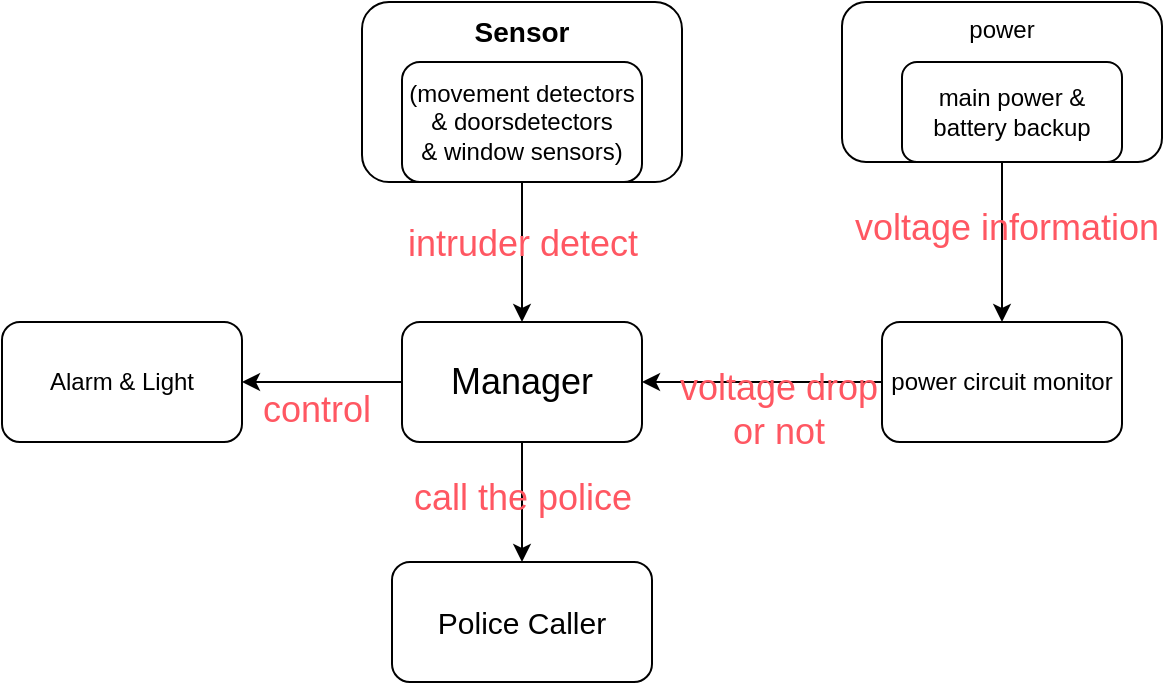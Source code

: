 <mxfile version="20.6.0" type="github" pages="2">
  <diagram id="E_PZDa71RXzEWNVLraTa" name="第 1 页">
    <mxGraphModel dx="782" dy="474" grid="1" gridSize="10" guides="1" tooltips="1" connect="1" arrows="1" fold="1" page="1" pageScale="1" pageWidth="827" pageHeight="1169" math="0" shadow="0">
      <root>
        <mxCell id="0" />
        <mxCell id="1" parent="0" />
        <mxCell id="_M1eNCLDucHc3AhpYlNb-1" value="&lt;b&gt;&lt;font style=&quot;font-size: 14px;&quot;&gt;Sensor&lt;/font&gt;&lt;/b&gt;" style="rounded=1;whiteSpace=wrap;html=1;horizontal=1;verticalAlign=top;movable=0;resizable=0;rotatable=0;deletable=0;editable=0;connectable=0;" parent="1" vertex="1">
          <mxGeometry x="240" y="40" width="160" height="90" as="geometry" />
        </mxCell>
        <mxCell id="_M1eNCLDucHc3AhpYlNb-9" value="&lt;font style=&quot;font-size: 18px;&quot;&gt;Manager&lt;/font&gt;" style="rounded=1;whiteSpace=wrap;html=1;" parent="1" vertex="1">
          <mxGeometry x="260" y="200" width="120" height="60" as="geometry" />
        </mxCell>
        <mxCell id="_M1eNCLDucHc3AhpYlNb-12" value="power" style="rounded=1;whiteSpace=wrap;html=1;verticalAlign=top;movable=1;resizable=1;rotatable=1;deletable=1;editable=1;connectable=1;" parent="1" vertex="1">
          <mxGeometry x="480" y="40" width="160" height="80" as="geometry" />
        </mxCell>
        <mxCell id="_M1eNCLDucHc3AhpYlNb-14" value="main power &amp;amp; battery backup" style="rounded=1;whiteSpace=wrap;html=1;movable=1;resizable=1;rotatable=1;deletable=1;editable=1;connectable=1;" parent="1" vertex="1">
          <mxGeometry x="510" y="70" width="110" height="50" as="geometry" />
        </mxCell>
        <mxCell id="_M1eNCLDucHc3AhpYlNb-15" value="power circuit monitor" style="rounded=1;whiteSpace=wrap;html=1;" parent="1" vertex="1">
          <mxGeometry x="500" y="200" width="120" height="60" as="geometry" />
        </mxCell>
        <mxCell id="_M1eNCLDucHc3AhpYlNb-16" value="Alarm &amp;amp; Light" style="rounded=1;whiteSpace=wrap;html=1;" parent="1" vertex="1">
          <mxGeometry x="60" y="200" width="120" height="60" as="geometry" />
        </mxCell>
        <mxCell id="_M1eNCLDucHc3AhpYlNb-19" value="&lt;div&gt;(movement detectors &amp;amp; doorsdetectors&lt;/div&gt;&lt;div&gt;&amp;amp; window sensors)&lt;/div&gt;" style="rounded=1;whiteSpace=wrap;html=1;movable=0;resizable=0;rotatable=0;deletable=0;editable=0;connectable=0;" parent="1" vertex="1">
          <mxGeometry x="260" y="70" width="120" height="60" as="geometry" />
        </mxCell>
        <mxCell id="_M1eNCLDucHc3AhpYlNb-22" value="" style="endArrow=classic;html=1;rounded=0;fontSize=18;entryX=0.5;entryY=0;entryDx=0;entryDy=0;" parent="1" target="_M1eNCLDucHc3AhpYlNb-9" edge="1">
          <mxGeometry width="50" height="50" relative="1" as="geometry">
            <mxPoint x="320" y="130" as="sourcePoint" />
            <mxPoint x="400" y="210" as="targetPoint" />
          </mxGeometry>
        </mxCell>
        <mxCell id="_M1eNCLDucHc3AhpYlNb-23" value="&lt;span style=&quot;color: rgb(255, 87, 98);&quot;&gt;intruder&amp;nbsp;&lt;/span&gt;&lt;font color=&quot;#ff5762&quot;&gt;detect&lt;/font&gt;" style="edgeLabel;html=1;align=center;verticalAlign=middle;resizable=0;points=[];fontSize=18;labelBackgroundColor=none;" parent="_M1eNCLDucHc3AhpYlNb-22" vertex="1" connectable="0">
          <mxGeometry x="-0.56" y="-1" relative="1" as="geometry">
            <mxPoint x="1" y="15" as="offset" />
          </mxGeometry>
        </mxCell>
        <mxCell id="_M1eNCLDucHc3AhpYlNb-24" value="" style="endArrow=classic;html=1;rounded=0;fontSize=18;entryX=1;entryY=0.5;entryDx=0;entryDy=0;exitX=0;exitY=0.5;exitDx=0;exitDy=0;fillColor=none;" parent="1" source="_M1eNCLDucHc3AhpYlNb-15" target="_M1eNCLDucHc3AhpYlNb-9" edge="1">
          <mxGeometry width="50" height="50" relative="1" as="geometry">
            <mxPoint x="430" y="290" as="sourcePoint" />
            <mxPoint x="440" y="170" as="targetPoint" />
          </mxGeometry>
        </mxCell>
        <mxCell id="_M1eNCLDucHc3AhpYlNb-25" value="&lt;font color=&quot;#ff5762&quot;&gt;voltage drop&lt;br&gt;or not&lt;br&gt;&lt;/font&gt;" style="edgeLabel;html=1;align=center;verticalAlign=middle;resizable=0;points=[];fontSize=18;labelBackgroundColor=none;" parent="_M1eNCLDucHc3AhpYlNb-24" vertex="1" connectable="0">
          <mxGeometry x="-0.56" y="-1" relative="1" as="geometry">
            <mxPoint x="-26" y="15" as="offset" />
          </mxGeometry>
        </mxCell>
        <mxCell id="_M1eNCLDucHc3AhpYlNb-26" value="" style="endArrow=classic;html=1;rounded=0;fontSize=18;entryX=0.5;entryY=0;entryDx=0;entryDy=0;" parent="1" target="_M1eNCLDucHc3AhpYlNb-15" edge="1">
          <mxGeometry width="50" height="50" relative="1" as="geometry">
            <mxPoint x="560" y="120" as="sourcePoint" />
            <mxPoint x="390" y="240" as="targetPoint" />
          </mxGeometry>
        </mxCell>
        <mxCell id="_M1eNCLDucHc3AhpYlNb-27" value="&lt;font color=&quot;#ff5762&quot;&gt;voltage information&lt;/font&gt;" style="edgeLabel;html=1;align=center;verticalAlign=middle;resizable=0;points=[];fontSize=18;labelBackgroundColor=none;" parent="_M1eNCLDucHc3AhpYlNb-26" vertex="1" connectable="0">
          <mxGeometry x="-0.56" y="-1" relative="1" as="geometry">
            <mxPoint x="3" y="15" as="offset" />
          </mxGeometry>
        </mxCell>
        <mxCell id="qmXR1nJ0dRQS9-cGGJr2-3" value="&lt;font style=&quot;font-size: 15px;&quot;&gt;Police Caller&lt;/font&gt;" style="rounded=1;whiteSpace=wrap;html=1;verticalAlign=middle;" parent="1" vertex="1">
          <mxGeometry x="255" y="320" width="130" height="60" as="geometry" />
        </mxCell>
        <mxCell id="qmXR1nJ0dRQS9-cGGJr2-1" value="" style="endArrow=classic;html=1;rounded=0;fontSize=18;entryX=1;entryY=0.5;entryDx=0;entryDy=0;exitX=0;exitY=0.5;exitDx=0;exitDy=0;" parent="1" source="_M1eNCLDucHc3AhpYlNb-9" target="_M1eNCLDucHc3AhpYlNb-16" edge="1">
          <mxGeometry width="50" height="50" relative="1" as="geometry">
            <mxPoint x="510" y="240" as="sourcePoint" />
            <mxPoint x="390" y="240" as="targetPoint" />
          </mxGeometry>
        </mxCell>
        <mxCell id="qmXR1nJ0dRQS9-cGGJr2-2" value="&lt;font color=&quot;#ff5762&quot;&gt;control&lt;/font&gt;" style="edgeLabel;html=1;align=center;verticalAlign=middle;resizable=0;points=[];fontSize=18;labelBackgroundColor=none;" parent="qmXR1nJ0dRQS9-cGGJr2-1" vertex="1" connectable="0">
          <mxGeometry x="-0.56" y="-1" relative="1" as="geometry">
            <mxPoint x="-26" y="15" as="offset" />
          </mxGeometry>
        </mxCell>
        <mxCell id="qmXR1nJ0dRQS9-cGGJr2-4" value="" style="endArrow=classic;html=1;rounded=0;fontSize=18;entryX=0.5;entryY=0;entryDx=0;entryDy=0;exitX=0.5;exitY=1;exitDx=0;exitDy=0;" parent="1" source="_M1eNCLDucHc3AhpYlNb-9" target="qmXR1nJ0dRQS9-cGGJr2-3" edge="1">
          <mxGeometry width="50" height="50" relative="1" as="geometry">
            <mxPoint x="330" y="140" as="sourcePoint" />
            <mxPoint x="330" y="210" as="targetPoint" />
          </mxGeometry>
        </mxCell>
        <mxCell id="qmXR1nJ0dRQS9-cGGJr2-5" value="&lt;font color=&quot;#ff5762&quot;&gt;call the police&lt;/font&gt;" style="edgeLabel;html=1;align=center;verticalAlign=middle;resizable=0;points=[];fontSize=18;labelBackgroundColor=none;" parent="qmXR1nJ0dRQS9-cGGJr2-4" vertex="1" connectable="0">
          <mxGeometry x="-0.56" y="-1" relative="1" as="geometry">
            <mxPoint x="1" y="15" as="offset" />
          </mxGeometry>
        </mxCell>
      </root>
    </mxGraphModel>
  </diagram>
  <diagram name="第 1 页 的副本" id="st3JCzRL4VlpwhLAfI-o">
    <mxGraphModel dx="782" dy="579" grid="1" gridSize="10" guides="1" tooltips="1" connect="1" arrows="1" fold="1" page="1" pageScale="1" pageWidth="827" pageHeight="1169" math="0" shadow="0">
      <root>
        <mxCell id="eJwGy8HMhK4u4onspVvN-0" />
        <mxCell id="eJwGy8HMhK4u4onspVvN-1" parent="eJwGy8HMhK4u4onspVvN-0" />
        <mxCell id="DWkgq_F1vouFODYd1Q4S-8" value="Alarm sub-system" style="rounded=0;whiteSpace=wrap;html=1;labelBackgroundColor=none;fontSize=18;verticalAlign=bottom;fontFamily=Helvetica;fillColor=#f5f5f5;fontColor=#333333;strokeColor=#666666;" vertex="1" parent="eJwGy8HMhK4u4onspVvN-1">
          <mxGeometry x="467" y="310" width="360" height="340" as="geometry" />
        </mxCell>
        <mxCell id="-EQ0a3hTWIqZZqEQUYN6-0" value="Monitoring sub-system" style="rounded=0;whiteSpace=wrap;html=1;labelBackgroundColor=none;fontSize=15;verticalAlign=top;fontFamily=Helvetica;fillColor=#f5f5f5;fontColor=#333333;strokeColor=#666666;" parent="eJwGy8HMhK4u4onspVvN-1" vertex="1">
          <mxGeometry x="67" y="155" width="360" height="360" as="geometry" />
        </mxCell>
        <mxCell id="eJwGy8HMhK4u4onspVvN-2" value="&lt;b&gt;&lt;font style=&quot;font-size: 14px;&quot;&gt;Sensor&lt;/font&gt;&lt;/b&gt;" style="rounded=1;whiteSpace=wrap;html=1;horizontal=1;verticalAlign=top;movable=1;resizable=1;rotatable=1;deletable=1;editable=1;connectable=1;" parent="eJwGy8HMhK4u4onspVvN-1" vertex="1">
          <mxGeometry x="1230" y="90" width="160" height="90" as="geometry" />
        </mxCell>
        <mxCell id="eJwGy8HMhK4u4onspVvN-3" value="&lt;font style=&quot;font-size: 18px;&quot;&gt;Manager&lt;/font&gt;" style="rounded=1;whiteSpace=wrap;html=1;" parent="eJwGy8HMhK4u4onspVvN-1" vertex="1">
          <mxGeometry x="1220" y="260" width="120" height="60" as="geometry" />
        </mxCell>
        <mxCell id="eJwGy8HMhK4u4onspVvN-4" value="power" style="rounded=1;whiteSpace=wrap;html=1;verticalAlign=top;movable=1;resizable=1;rotatable=1;deletable=1;editable=1;connectable=1;" parent="eJwGy8HMhK4u4onspVvN-1" vertex="1">
          <mxGeometry x="1450" y="90" width="160" height="80" as="geometry" />
        </mxCell>
        <mxCell id="eJwGy8HMhK4u4onspVvN-5" value="main power &amp;amp; battery backup" style="rounded=1;whiteSpace=wrap;html=1;movable=1;resizable=1;rotatable=1;deletable=1;editable=1;connectable=1;" parent="eJwGy8HMhK4u4onspVvN-1" vertex="1">
          <mxGeometry x="1480" y="120" width="110" height="50" as="geometry" />
        </mxCell>
        <mxCell id="eJwGy8HMhK4u4onspVvN-6" value="power circuit monitor" style="rounded=1;whiteSpace=wrap;html=1;" parent="eJwGy8HMhK4u4onspVvN-1" vertex="1">
          <mxGeometry x="1460" y="260" width="120" height="60" as="geometry" />
        </mxCell>
        <mxCell id="eJwGy8HMhK4u4onspVvN-7" value="Alarm &amp;amp; Light" style="rounded=1;whiteSpace=wrap;html=1;" parent="eJwGy8HMhK4u4onspVvN-1" vertex="1">
          <mxGeometry x="1020" y="260" width="120" height="60" as="geometry" />
        </mxCell>
        <mxCell id="eJwGy8HMhK4u4onspVvN-9" value="" style="endArrow=classic;html=1;rounded=0;fontSize=18;entryX=0.5;entryY=0;entryDx=0;entryDy=0;" parent="eJwGy8HMhK4u4onspVvN-1" target="eJwGy8HMhK4u4onspVvN-3" edge="1">
          <mxGeometry width="50" height="50" relative="1" as="geometry">
            <mxPoint x="1060" y="180" as="sourcePoint" />
            <mxPoint x="960" y="270" as="targetPoint" />
          </mxGeometry>
        </mxCell>
        <mxCell id="eJwGy8HMhK4u4onspVvN-10" value="&lt;span style=&quot;color: rgb(255, 87, 98);&quot;&gt;intruder&amp;nbsp;&lt;/span&gt;&lt;font color=&quot;#ff5762&quot;&gt;detect&lt;/font&gt;" style="edgeLabel;html=1;align=center;verticalAlign=middle;resizable=0;points=[];fontSize=18;labelBackgroundColor=none;" parent="eJwGy8HMhK4u4onspVvN-9" vertex="1" connectable="0">
          <mxGeometry x="-0.56" y="-1" relative="1" as="geometry">
            <mxPoint x="1" y="15" as="offset" />
          </mxGeometry>
        </mxCell>
        <mxCell id="eJwGy8HMhK4u4onspVvN-11" value="" style="endArrow=classic;html=1;rounded=0;fontSize=18;entryX=1;entryY=0.5;entryDx=0;entryDy=0;exitX=0;exitY=0.5;exitDx=0;exitDy=0;fillColor=none;" parent="eJwGy8HMhK4u4onspVvN-1" source="eJwGy8HMhK4u4onspVvN-6" target="eJwGy8HMhK4u4onspVvN-3" edge="1">
          <mxGeometry width="50" height="50" relative="1" as="geometry">
            <mxPoint x="1390" y="350" as="sourcePoint" />
            <mxPoint x="1400" y="230" as="targetPoint" />
          </mxGeometry>
        </mxCell>
        <mxCell id="eJwGy8HMhK4u4onspVvN-12" value="&lt;font color=&quot;#ff5762&quot;&gt;voltage drop&lt;br&gt;or not&lt;br&gt;&lt;/font&gt;" style="edgeLabel;html=1;align=center;verticalAlign=middle;resizable=0;points=[];fontSize=18;labelBackgroundColor=none;" parent="eJwGy8HMhK4u4onspVvN-11" vertex="1" connectable="0">
          <mxGeometry x="-0.56" y="-1" relative="1" as="geometry">
            <mxPoint x="-26" y="15" as="offset" />
          </mxGeometry>
        </mxCell>
        <mxCell id="eJwGy8HMhK4u4onspVvN-13" value="" style="endArrow=classic;html=1;rounded=0;fontSize=18;entryX=0.5;entryY=0;entryDx=0;entryDy=0;" parent="eJwGy8HMhK4u4onspVvN-1" target="eJwGy8HMhK4u4onspVvN-6" edge="1">
          <mxGeometry width="50" height="50" relative="1" as="geometry">
            <mxPoint x="1300" y="190" as="sourcePoint" />
            <mxPoint x="950" y="300" as="targetPoint" />
          </mxGeometry>
        </mxCell>
        <mxCell id="eJwGy8HMhK4u4onspVvN-14" value="&lt;font color=&quot;#ff5762&quot;&gt;voltage information&lt;/font&gt;" style="edgeLabel;html=1;align=center;verticalAlign=middle;resizable=0;points=[];fontSize=18;labelBackgroundColor=none;" parent="eJwGy8HMhK4u4onspVvN-13" vertex="1" connectable="0">
          <mxGeometry x="-0.56" y="-1" relative="1" as="geometry">
            <mxPoint x="3" y="15" as="offset" />
          </mxGeometry>
        </mxCell>
        <mxCell id="eJwGy8HMhK4u4onspVvN-15" value="&lt;font style=&quot;font-size: 15px;&quot;&gt;Police Caller&lt;/font&gt;" style="rounded=1;whiteSpace=wrap;html=1;verticalAlign=middle;" parent="eJwGy8HMhK4u4onspVvN-1" vertex="1">
          <mxGeometry x="1215" y="380" width="130" height="60" as="geometry" />
        </mxCell>
        <mxCell id="eJwGy8HMhK4u4onspVvN-16" value="" style="endArrow=classic;html=1;rounded=0;fontSize=18;entryX=1;entryY=0.5;entryDx=0;entryDy=0;exitX=0;exitY=0.5;exitDx=0;exitDy=0;" parent="eJwGy8HMhK4u4onspVvN-1" source="eJwGy8HMhK4u4onspVvN-3" target="eJwGy8HMhK4u4onspVvN-7" edge="1">
          <mxGeometry width="50" height="50" relative="1" as="geometry">
            <mxPoint x="1470" y="300" as="sourcePoint" />
            <mxPoint x="1350" y="300" as="targetPoint" />
          </mxGeometry>
        </mxCell>
        <mxCell id="eJwGy8HMhK4u4onspVvN-17" value="&lt;font color=&quot;#ff5762&quot;&gt;control&lt;/font&gt;" style="edgeLabel;html=1;align=center;verticalAlign=middle;resizable=0;points=[];fontSize=18;labelBackgroundColor=none;" parent="eJwGy8HMhK4u4onspVvN-16" vertex="1" connectable="0">
          <mxGeometry x="-0.56" y="-1" relative="1" as="geometry">
            <mxPoint x="-26" y="15" as="offset" />
          </mxGeometry>
        </mxCell>
        <mxCell id="eJwGy8HMhK4u4onspVvN-18" value="" style="endArrow=classic;html=1;rounded=0;fontSize=18;entryX=0.5;entryY=0;entryDx=0;entryDy=0;exitX=0.5;exitY=1;exitDx=0;exitDy=0;" parent="eJwGy8HMhK4u4onspVvN-1" source="eJwGy8HMhK4u4onspVvN-3" target="eJwGy8HMhK4u4onspVvN-15" edge="1">
          <mxGeometry width="50" height="50" relative="1" as="geometry">
            <mxPoint x="1290" y="200" as="sourcePoint" />
            <mxPoint x="1290" y="270" as="targetPoint" />
          </mxGeometry>
        </mxCell>
        <mxCell id="eJwGy8HMhK4u4onspVvN-19" value="&lt;font color=&quot;#ff5762&quot;&gt;call the police&lt;/font&gt;" style="edgeLabel;html=1;align=center;verticalAlign=middle;resizable=0;points=[];fontSize=18;labelBackgroundColor=none;" parent="eJwGy8HMhK4u4onspVvN-18" vertex="1" connectable="0">
          <mxGeometry x="-0.56" y="-1" relative="1" as="geometry">
            <mxPoint x="1" y="15" as="offset" />
          </mxGeometry>
        </mxCell>
        <mxCell id="-EQ0a3hTWIqZZqEQUYN6-1" value="movement detector" style="rounded=1;whiteSpace=wrap;html=1;labelBackgroundColor=none;fontFamily=Helvetica;fontSize=15;" parent="eJwGy8HMhK4u4onspVvN-1" vertex="1">
          <mxGeometry x="87" y="385" width="120" height="60" as="geometry" />
        </mxCell>
        <mxCell id="-EQ0a3hTWIqZZqEQUYN6-2" value="door detector" style="rounded=1;whiteSpace=wrap;html=1;labelBackgroundColor=none;fontFamily=Helvetica;fontSize=15;" parent="eJwGy8HMhK4u4onspVvN-1" vertex="1">
          <mxGeometry x="87" y="305" width="120" height="60" as="geometry" />
        </mxCell>
        <mxCell id="-EQ0a3hTWIqZZqEQUYN6-3" value="Window Sensor" style="rounded=1;whiteSpace=wrap;html=1;labelBackgroundColor=none;fontFamily=Helvetica;fontSize=15;" parent="eJwGy8HMhK4u4onspVvN-1" vertex="1">
          <mxGeometry x="87" y="225" width="120" height="60" as="geometry" />
        </mxCell>
        <mxCell id="DWkgq_F1vouFODYd1Q4S-17" style="edgeStyle=orthogonalEdgeStyle;rounded=0;orthogonalLoop=1;jettySize=auto;html=1;exitX=1;exitY=0.5;exitDx=0;exitDy=0;entryX=0;entryY=0.5;entryDx=0;entryDy=0;fontSize=20;" edge="1" parent="eJwGy8HMhK4u4onspVvN-1" source="DWkgq_F1vouFODYd1Q4S-0" target="DWkgq_F1vouFODYd1Q4S-6">
          <mxGeometry relative="1" as="geometry" />
        </mxCell>
        <mxCell id="DWkgq_F1vouFODYd1Q4S-48" value="intruder&lt;br&gt;detected" style="edgeLabel;html=1;align=center;verticalAlign=middle;resizable=0;points=[];fontSize=18;labelBackgroundColor=none;" vertex="1" connectable="0" parent="DWkgq_F1vouFODYd1Q4S-17">
          <mxGeometry x="-0.146" relative="1" as="geometry">
            <mxPoint x="-3" y="-14" as="offset" />
          </mxGeometry>
        </mxCell>
        <mxCell id="DWkgq_F1vouFODYd1Q4S-0" value="Monitor&lt;br&gt;Manager" style="rounded=1;whiteSpace=wrap;html=1;labelBackgroundColor=none;fontFamily=Helvetica;fontSize=15;" vertex="1" parent="eJwGy8HMhK4u4onspVvN-1">
          <mxGeometry x="267" y="200" width="120" height="60" as="geometry" />
        </mxCell>
        <mxCell id="DWkgq_F1vouFODYd1Q4S-35" style="edgeStyle=orthogonalEdgeStyle;rounded=0;orthogonalLoop=1;jettySize=auto;html=1;exitX=0.5;exitY=1;exitDx=0;exitDy=0;entryX=0.5;entryY=0;entryDx=0;entryDy=0;fontSize=18;startArrow=none;startFill=0;endArrow=classic;endFill=1;" edge="1" parent="eJwGy8HMhK4u4onspVvN-1" source="DWkgq_F1vouFODYd1Q4S-1" target="DWkgq_F1vouFODYd1Q4S-24">
          <mxGeometry relative="1" as="geometry" />
        </mxCell>
        <mxCell id="DWkgq_F1vouFODYd1Q4S-41" value="set off" style="edgeLabel;html=1;align=center;verticalAlign=middle;resizable=0;points=[];fontSize=18;" vertex="1" connectable="0" parent="DWkgq_F1vouFODYd1Q4S-35">
          <mxGeometry x="0.151" relative="1" as="geometry">
            <mxPoint y="-8" as="offset" />
          </mxGeometry>
        </mxCell>
        <mxCell id="DWkgq_F1vouFODYd1Q4S-36" style="edgeStyle=orthogonalEdgeStyle;rounded=0;orthogonalLoop=1;jettySize=auto;html=1;exitX=1;exitY=0.5;exitDx=0;exitDy=0;entryX=1;entryY=0.5;entryDx=0;entryDy=0;fontSize=18;startArrow=none;startFill=0;endArrow=classic;endFill=1;" edge="1" parent="eJwGy8HMhK4u4onspVvN-1" source="DWkgq_F1vouFODYd1Q4S-1" target="DWkgq_F1vouFODYd1Q4S-23">
          <mxGeometry relative="1" as="geometry" />
        </mxCell>
        <mxCell id="DWkgq_F1vouFODYd1Q4S-42" value="turn&lt;br&gt;off" style="edgeLabel;html=1;align=center;verticalAlign=middle;resizable=0;points=[];fontSize=18;labelBackgroundColor=none;" vertex="1" connectable="0" parent="DWkgq_F1vouFODYd1Q4S-36">
          <mxGeometry x="0.068" relative="1" as="geometry">
            <mxPoint x="20" y="-6" as="offset" />
          </mxGeometry>
        </mxCell>
        <mxCell id="DWkgq_F1vouFODYd1Q4S-44" style="edgeStyle=orthogonalEdgeStyle;rounded=0;orthogonalLoop=1;jettySize=auto;html=1;exitX=0.75;exitY=0;exitDx=0;exitDy=0;entryX=0.5;entryY=1;entryDx=0;entryDy=0;fontSize=18;startArrow=none;startFill=0;endArrow=classic;endFill=1;" edge="1" parent="eJwGy8HMhK4u4onspVvN-1" source="DWkgq_F1vouFODYd1Q4S-1" target="DWkgq_F1vouFODYd1Q4S-6">
          <mxGeometry relative="1" as="geometry" />
        </mxCell>
        <mxCell id="DWkgq_F1vouFODYd1Q4S-45" value="position" style="edgeLabel;html=1;align=center;verticalAlign=middle;resizable=0;points=[];fontSize=18;rotation=0;labelBackgroundColor=none;" vertex="1" connectable="0" parent="DWkgq_F1vouFODYd1Q4S-44">
          <mxGeometry x="0.399" y="1" relative="1" as="geometry">
            <mxPoint x="-35" y="19" as="offset" />
          </mxGeometry>
        </mxCell>
        <mxCell id="DWkgq_F1vouFODYd1Q4S-1" value="Alarm &amp;amp; Light Manager" style="rounded=1;whiteSpace=wrap;html=1;labelBackgroundColor=none;fontFamily=Helvetica;fontSize=15;" vertex="1" parent="eJwGy8HMhK4u4onspVvN-1">
          <mxGeometry x="480" y="365" width="120" height="60" as="geometry" />
        </mxCell>
        <mxCell id="DWkgq_F1vouFODYd1Q4S-13" style="edgeStyle=orthogonalEdgeStyle;rounded=0;orthogonalLoop=1;jettySize=auto;html=1;exitX=0.5;exitY=0;exitDx=0;exitDy=0;entryX=0.5;entryY=1;entryDx=0;entryDy=0;fontSize=20;" edge="1" parent="eJwGy8HMhK4u4onspVvN-1" source="DWkgq_F1vouFODYd1Q4S-2" target="DWkgq_F1vouFODYd1Q4S-0">
          <mxGeometry relative="1" as="geometry" />
        </mxCell>
        <mxCell id="DWkgq_F1vouFODYd1Q4S-46" value="voltage drop" style="edgeLabel;html=1;align=center;verticalAlign=middle;resizable=0;points=[];fontSize=18;" vertex="1" connectable="0" parent="DWkgq_F1vouFODYd1Q4S-13">
          <mxGeometry x="-0.267" y="3" relative="1" as="geometry">
            <mxPoint as="offset" />
          </mxGeometry>
        </mxCell>
        <mxCell id="DWkgq_F1vouFODYd1Q4S-2" value="voltage detector" style="rounded=1;whiteSpace=wrap;html=1;labelBackgroundColor=none;fontFamily=Helvetica;fontSize=15;" vertex="1" parent="eJwGy8HMhK4u4onspVvN-1">
          <mxGeometry x="267" y="435" width="120" height="60" as="geometry" />
        </mxCell>
        <mxCell id="DWkgq_F1vouFODYd1Q4S-3" value="Power sub-system" style="rounded=0;whiteSpace=wrap;html=1;labelBackgroundColor=none;fontSize=15;verticalAlign=top;fontFamily=Helvetica;fillColor=#f5f5f5;fontColor=#333333;strokeColor=#666666;" vertex="1" parent="eJwGy8HMhK4u4onspVvN-1">
          <mxGeometry x="67" y="580" width="360" height="130" as="geometry" />
        </mxCell>
        <mxCell id="DWkgq_F1vouFODYd1Q4S-19" style="edgeStyle=orthogonalEdgeStyle;rounded=0;orthogonalLoop=1;jettySize=auto;html=1;exitX=0.5;exitY=0;exitDx=0;exitDy=0;entryX=0.75;entryY=1;entryDx=0;entryDy=0;fontSize=20;" edge="1" parent="eJwGy8HMhK4u4onspVvN-1" source="DWkgq_F1vouFODYd1Q4S-4" target="DWkgq_F1vouFODYd1Q4S-2">
          <mxGeometry relative="1" as="geometry" />
        </mxCell>
        <mxCell id="DWkgq_F1vouFODYd1Q4S-47" value="voltage infomation" style="edgeLabel;html=1;align=center;verticalAlign=middle;resizable=0;points=[];fontSize=18;" vertex="1" connectable="0" parent="DWkgq_F1vouFODYd1Q4S-19">
          <mxGeometry x="0.316" y="-1" relative="1" as="geometry">
            <mxPoint x="-38" y="-18" as="offset" />
          </mxGeometry>
        </mxCell>
        <mxCell id="DWkgq_F1vouFODYd1Q4S-4" value="Backup Battery" style="rounded=1;whiteSpace=wrap;html=1;labelBackgroundColor=none;fontFamily=Helvetica;fontSize=15;" vertex="1" parent="eJwGy8HMhK4u4onspVvN-1">
          <mxGeometry x="267" y="620" width="120" height="60" as="geometry" />
        </mxCell>
        <mxCell id="DWkgq_F1vouFODYd1Q4S-20" style="edgeStyle=orthogonalEdgeStyle;rounded=0;orthogonalLoop=1;jettySize=auto;html=1;exitX=0.5;exitY=0;exitDx=0;exitDy=0;entryX=0.25;entryY=1;entryDx=0;entryDy=0;fontSize=20;" edge="1" parent="eJwGy8HMhK4u4onspVvN-1" source="DWkgq_F1vouFODYd1Q4S-5" target="DWkgq_F1vouFODYd1Q4S-2">
          <mxGeometry relative="1" as="geometry" />
        </mxCell>
        <mxCell id="DWkgq_F1vouFODYd1Q4S-5" value="Main Power" style="rounded=1;whiteSpace=wrap;html=1;labelBackgroundColor=none;fontFamily=Helvetica;fontSize=15;" vertex="1" parent="eJwGy8HMhK4u4onspVvN-1">
          <mxGeometry x="87" y="620" width="120" height="60" as="geometry" />
        </mxCell>
        <mxCell id="DWkgq_F1vouFODYd1Q4S-21" style="edgeStyle=orthogonalEdgeStyle;rounded=0;orthogonalLoop=1;jettySize=auto;html=1;exitX=0;exitY=0.75;exitDx=0;exitDy=0;entryX=0.5;entryY=0;entryDx=0;entryDy=0;fontSize=20;align=center;" edge="1" parent="eJwGy8HMhK4u4onspVvN-1" source="DWkgq_F1vouFODYd1Q4S-6" target="DWkgq_F1vouFODYd1Q4S-1">
          <mxGeometry relative="1" as="geometry" />
        </mxCell>
        <mxCell id="DWkgq_F1vouFODYd1Q4S-43" value="command" style="edgeLabel;html=1;align=center;verticalAlign=middle;resizable=0;points=[];fontSize=18;rotation=270;labelBackgroundColor=none;" vertex="1" connectable="0" parent="DWkgq_F1vouFODYd1Q4S-21">
          <mxGeometry x="-0.217" y="2" relative="1" as="geometry">
            <mxPoint x="-22" y="47" as="offset" />
          </mxGeometry>
        </mxCell>
        <mxCell id="DWkgq_F1vouFODYd1Q4S-22" style="edgeStyle=orthogonalEdgeStyle;rounded=0;orthogonalLoop=1;jettySize=auto;html=1;exitX=1;exitY=0.5;exitDx=0;exitDy=0;entryX=0.75;entryY=0;entryDx=0;entryDy=0;fontSize=20;" edge="1" parent="eJwGy8HMhK4u4onspVvN-1" source="DWkgq_F1vouFODYd1Q4S-6" target="DWkgq_F1vouFODYd1Q4S-18">
          <mxGeometry relative="1" as="geometry" />
        </mxCell>
        <mxCell id="DWkgq_F1vouFODYd1Q4S-40" value="call police&lt;br&gt;command" style="edgeLabel;html=1;align=center;verticalAlign=middle;resizable=0;points=[];fontSize=18;labelBackgroundColor=none;" vertex="1" connectable="0" parent="DWkgq_F1vouFODYd1Q4S-22">
          <mxGeometry x="-0.04" y="1" relative="1" as="geometry">
            <mxPoint x="46" y="39" as="offset" />
          </mxGeometry>
        </mxCell>
        <mxCell id="DWkgq_F1vouFODYd1Q4S-6" value="Manager" style="rounded=1;whiteSpace=wrap;html=1;labelBackgroundColor=none;fontFamily=Helvetica;fontSize=20;fillColor=#ffe6cc;strokeColor=#d79b00;fontStyle=0" vertex="1" parent="eJwGy8HMhK4u4onspVvN-1">
          <mxGeometry x="600" y="190" width="160" height="80" as="geometry" />
        </mxCell>
        <mxCell id="DWkgq_F1vouFODYd1Q4S-9" value="" style="endArrow=classic;html=1;rounded=0;fontSize=20;exitX=1;exitY=0.5;exitDx=0;exitDy=0;entryX=0;entryY=0.5;entryDx=0;entryDy=0;" edge="1" parent="eJwGy8HMhK4u4onspVvN-1" source="-EQ0a3hTWIqZZqEQUYN6-3" target="DWkgq_F1vouFODYd1Q4S-0">
          <mxGeometry width="50" height="50" relative="1" as="geometry">
            <mxPoint x="437" y="385" as="sourcePoint" />
            <mxPoint x="487" y="335" as="targetPoint" />
          </mxGeometry>
        </mxCell>
        <mxCell id="DWkgq_F1vouFODYd1Q4S-10" value="" style="endArrow=classic;html=1;rounded=0;fontSize=20;exitX=1;exitY=0.5;exitDx=0;exitDy=0;entryX=0;entryY=0.5;entryDx=0;entryDy=0;" edge="1" parent="eJwGy8HMhK4u4onspVvN-1" source="-EQ0a3hTWIqZZqEQUYN6-2" target="DWkgq_F1vouFODYd1Q4S-0">
          <mxGeometry width="50" height="50" relative="1" as="geometry">
            <mxPoint x="217" y="265" as="sourcePoint" />
            <mxPoint x="277" y="345" as="targetPoint" />
          </mxGeometry>
        </mxCell>
        <mxCell id="DWkgq_F1vouFODYd1Q4S-11" value="" style="endArrow=classic;html=1;rounded=0;fontSize=20;exitX=1;exitY=0.5;exitDx=0;exitDy=0;entryX=0;entryY=0.5;entryDx=0;entryDy=0;" edge="1" parent="eJwGy8HMhK4u4onspVvN-1" source="-EQ0a3hTWIqZZqEQUYN6-1" target="DWkgq_F1vouFODYd1Q4S-0">
          <mxGeometry width="50" height="50" relative="1" as="geometry">
            <mxPoint x="227" y="275" as="sourcePoint" />
            <mxPoint x="287" y="355" as="targetPoint" />
          </mxGeometry>
        </mxCell>
        <mxCell id="DWkgq_F1vouFODYd1Q4S-18" value="Phone Call Manager" style="rounded=1;whiteSpace=wrap;html=1;labelBackgroundColor=none;fontFamily=Helvetica;fontSize=15;" vertex="1" parent="eJwGy8HMhK4u4onspVvN-1">
          <mxGeometry x="690" y="350" width="120" height="60" as="geometry" />
        </mxCell>
        <mxCell id="DWkgq_F1vouFODYd1Q4S-23" value="Light" style="rounded=1;whiteSpace=wrap;html=1;labelBackgroundColor=none;fontFamily=Helvetica;fontSize=15;" vertex="1" parent="eJwGy8HMhK4u4onspVvN-1">
          <mxGeometry x="480" y="560" width="120" height="60" as="geometry" />
        </mxCell>
        <mxCell id="DWkgq_F1vouFODYd1Q4S-24" value="Alarm" style="rounded=1;whiteSpace=wrap;html=1;labelBackgroundColor=none;fontFamily=Helvetica;fontSize=15;" vertex="1" parent="eJwGy8HMhK4u4onspVvN-1">
          <mxGeometry x="480" y="465" width="120" height="60" as="geometry" />
        </mxCell>
        <mxCell id="DWkgq_F1vouFODYd1Q4S-31" style="edgeStyle=orthogonalEdgeStyle;rounded=0;orthogonalLoop=1;jettySize=auto;html=1;exitX=0.75;exitY=0;exitDx=0;exitDy=0;entryX=0.75;entryY=1;entryDx=0;entryDy=0;fontSize=20;" edge="1" parent="eJwGy8HMhK4u4onspVvN-1" source="DWkgq_F1vouFODYd1Q4S-30" target="DWkgq_F1vouFODYd1Q4S-18">
          <mxGeometry relative="1" as="geometry" />
        </mxCell>
        <mxCell id="DWkgq_F1vouFODYd1Q4S-38" value="voice" style="edgeLabel;html=1;align=center;verticalAlign=middle;resizable=0;points=[];fontSize=18;rotation=90;labelBackgroundColor=none;" vertex="1" connectable="0" parent="DWkgq_F1vouFODYd1Q4S-31">
          <mxGeometry x="0.287" relative="1" as="geometry">
            <mxPoint x="10" y="18" as="offset" />
          </mxGeometry>
        </mxCell>
        <mxCell id="DWkgq_F1vouFODYd1Q4S-30" value="voice synthesizer" style="rounded=1;whiteSpace=wrap;html=1;labelBackgroundColor=none;fontFamily=Helvetica;fontSize=15;" vertex="1" parent="eJwGy8HMhK4u4onspVvN-1">
          <mxGeometry x="690" y="555" width="120" height="60" as="geometry" />
        </mxCell>
        <mxCell id="DWkgq_F1vouFODYd1Q4S-32" style="edgeStyle=orthogonalEdgeStyle;rounded=0;orthogonalLoop=1;jettySize=auto;html=1;exitX=0.25;exitY=1;exitDx=0;exitDy=0;entryX=0.25;entryY=0;entryDx=0;entryDy=0;fontSize=20;labelBackgroundColor=none;" edge="1" parent="eJwGy8HMhK4u4onspVvN-1" source="DWkgq_F1vouFODYd1Q4S-18" target="DWkgq_F1vouFODYd1Q4S-30">
          <mxGeometry relative="1" as="geometry">
            <mxPoint x="760" y="520" as="sourcePoint" />
            <mxPoint x="760" y="460" as="targetPoint" />
          </mxGeometry>
        </mxCell>
        <mxCell id="DWkgq_F1vouFODYd1Q4S-39" value="message" style="edgeLabel;html=1;align=center;verticalAlign=middle;resizable=0;points=[];fontSize=18;rotation=270;labelBackgroundColor=none;" vertex="1" connectable="0" parent="DWkgq_F1vouFODYd1Q4S-32">
          <mxGeometry x="-0.192" relative="1" as="geometry">
            <mxPoint x="-10" y="21" as="offset" />
          </mxGeometry>
        </mxCell>
      </root>
    </mxGraphModel>
  </diagram>
</mxfile>
